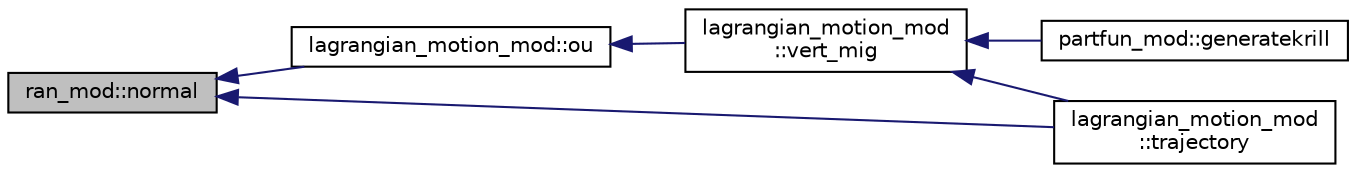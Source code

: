 digraph "ran_mod::normal"
{
 // INTERACTIVE_SVG=YES
  bgcolor="transparent";
  edge [fontname="Helvetica",fontsize="10",labelfontname="Helvetica",labelfontsize="10"];
  node [fontname="Helvetica",fontsize="10",shape=record];
  rankdir="LR";
  Node2 [label="ran_mod::normal",height=0.2,width=0.4,color="black", fillcolor="grey75", style="filled", fontcolor="black"];
  Node2 -> Node3 [dir="back",color="midnightblue",fontsize="10",style="solid",fontname="Helvetica"];
  Node3 [label="lagrangian_motion_mod::ou",height=0.2,width=0.4,color="black",URL="$namespacelagrangian__motion__mod.html#a89fd5d0d05ebdde305483110b560aa31"];
  Node3 -> Node4 [dir="back",color="midnightblue",fontsize="10",style="solid",fontname="Helvetica"];
  Node4 [label="lagrangian_motion_mod\l::vert_mig",height=0.2,width=0.4,color="black",URL="$namespacelagrangian__motion__mod.html#a8a8150c98e03ec8494685a9de6843dc4"];
  Node4 -> Node5 [dir="back",color="midnightblue",fontsize="10",style="solid",fontname="Helvetica"];
  Node5 [label="lagrangian_motion_mod\l::trajectory",height=0.2,width=0.4,color="black",URL="$namespacelagrangian__motion__mod.html#ad41aca95e71989a53863361e169a0591"];
  Node4 -> Node6 [dir="back",color="midnightblue",fontsize="10",style="solid",fontname="Helvetica"];
  Node6 [label="partfun_mod::generatekrill",height=0.2,width=0.4,color="black",URL="$namespacepartfun__mod.html#ad10a70f03faaef4dabe288c208c84d13"];
  Node2 -> Node5 [dir="back",color="midnightblue",fontsize="10",style="solid",fontname="Helvetica"];
}

